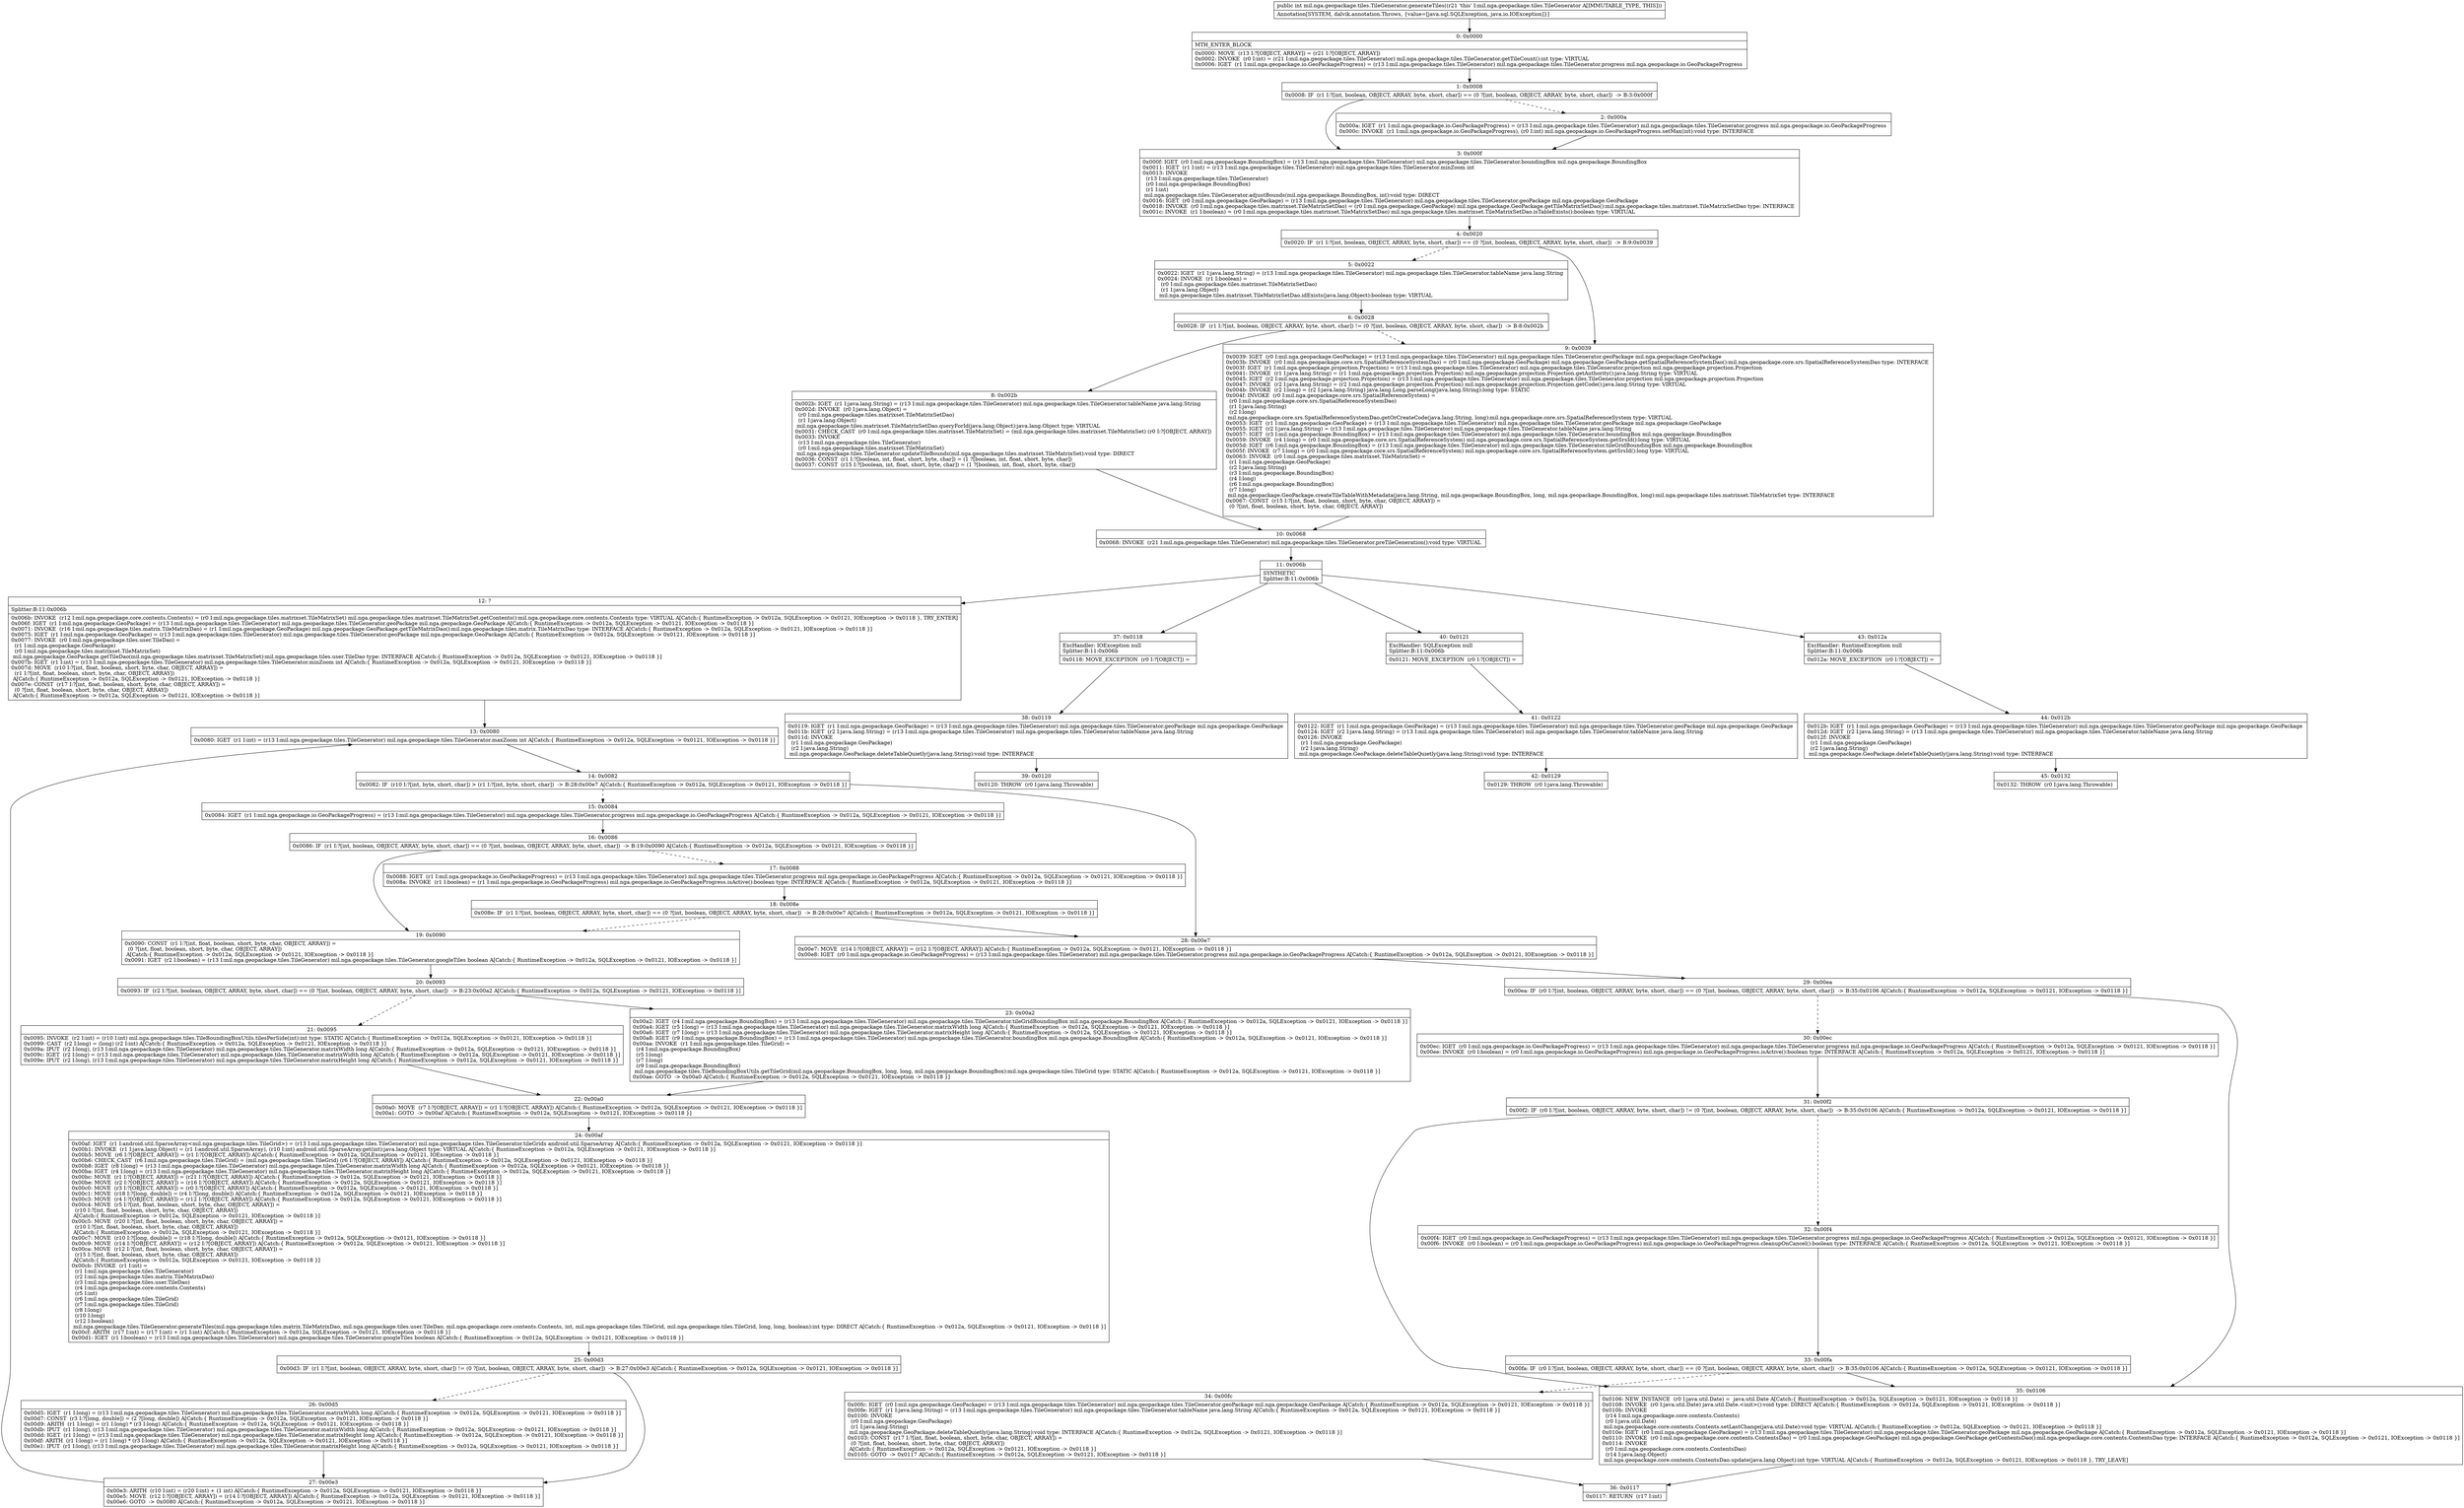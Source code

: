 digraph "CFG formil.nga.geopackage.tiles.TileGenerator.generateTiles()I" {
Node_0 [shape=record,label="{0\:\ 0x0000|MTH_ENTER_BLOCK\l|0x0000: MOVE  (r13 I:?[OBJECT, ARRAY]) = (r21 I:?[OBJECT, ARRAY]) \l0x0002: INVOKE  (r0 I:int) = (r21 I:mil.nga.geopackage.tiles.TileGenerator) mil.nga.geopackage.tiles.TileGenerator.getTileCount():int type: VIRTUAL \l0x0006: IGET  (r1 I:mil.nga.geopackage.io.GeoPackageProgress) = (r13 I:mil.nga.geopackage.tiles.TileGenerator) mil.nga.geopackage.tiles.TileGenerator.progress mil.nga.geopackage.io.GeoPackageProgress \l}"];
Node_1 [shape=record,label="{1\:\ 0x0008|0x0008: IF  (r1 I:?[int, boolean, OBJECT, ARRAY, byte, short, char]) == (0 ?[int, boolean, OBJECT, ARRAY, byte, short, char])  \-\> B:3:0x000f \l}"];
Node_2 [shape=record,label="{2\:\ 0x000a|0x000a: IGET  (r1 I:mil.nga.geopackage.io.GeoPackageProgress) = (r13 I:mil.nga.geopackage.tiles.TileGenerator) mil.nga.geopackage.tiles.TileGenerator.progress mil.nga.geopackage.io.GeoPackageProgress \l0x000c: INVOKE  (r1 I:mil.nga.geopackage.io.GeoPackageProgress), (r0 I:int) mil.nga.geopackage.io.GeoPackageProgress.setMax(int):void type: INTERFACE \l}"];
Node_3 [shape=record,label="{3\:\ 0x000f|0x000f: IGET  (r0 I:mil.nga.geopackage.BoundingBox) = (r13 I:mil.nga.geopackage.tiles.TileGenerator) mil.nga.geopackage.tiles.TileGenerator.boundingBox mil.nga.geopackage.BoundingBox \l0x0011: IGET  (r1 I:int) = (r13 I:mil.nga.geopackage.tiles.TileGenerator) mil.nga.geopackage.tiles.TileGenerator.minZoom int \l0x0013: INVOKE  \l  (r13 I:mil.nga.geopackage.tiles.TileGenerator)\l  (r0 I:mil.nga.geopackage.BoundingBox)\l  (r1 I:int)\l mil.nga.geopackage.tiles.TileGenerator.adjustBounds(mil.nga.geopackage.BoundingBox, int):void type: DIRECT \l0x0016: IGET  (r0 I:mil.nga.geopackage.GeoPackage) = (r13 I:mil.nga.geopackage.tiles.TileGenerator) mil.nga.geopackage.tiles.TileGenerator.geoPackage mil.nga.geopackage.GeoPackage \l0x0018: INVOKE  (r0 I:mil.nga.geopackage.tiles.matrixset.TileMatrixSetDao) = (r0 I:mil.nga.geopackage.GeoPackage) mil.nga.geopackage.GeoPackage.getTileMatrixSetDao():mil.nga.geopackage.tiles.matrixset.TileMatrixSetDao type: INTERFACE \l0x001c: INVOKE  (r1 I:boolean) = (r0 I:mil.nga.geopackage.tiles.matrixset.TileMatrixSetDao) mil.nga.geopackage.tiles.matrixset.TileMatrixSetDao.isTableExists():boolean type: VIRTUAL \l}"];
Node_4 [shape=record,label="{4\:\ 0x0020|0x0020: IF  (r1 I:?[int, boolean, OBJECT, ARRAY, byte, short, char]) == (0 ?[int, boolean, OBJECT, ARRAY, byte, short, char])  \-\> B:9:0x0039 \l}"];
Node_5 [shape=record,label="{5\:\ 0x0022|0x0022: IGET  (r1 I:java.lang.String) = (r13 I:mil.nga.geopackage.tiles.TileGenerator) mil.nga.geopackage.tiles.TileGenerator.tableName java.lang.String \l0x0024: INVOKE  (r1 I:boolean) = \l  (r0 I:mil.nga.geopackage.tiles.matrixset.TileMatrixSetDao)\l  (r1 I:java.lang.Object)\l mil.nga.geopackage.tiles.matrixset.TileMatrixSetDao.idExists(java.lang.Object):boolean type: VIRTUAL \l}"];
Node_6 [shape=record,label="{6\:\ 0x0028|0x0028: IF  (r1 I:?[int, boolean, OBJECT, ARRAY, byte, short, char]) != (0 ?[int, boolean, OBJECT, ARRAY, byte, short, char])  \-\> B:8:0x002b \l}"];
Node_8 [shape=record,label="{8\:\ 0x002b|0x002b: IGET  (r1 I:java.lang.String) = (r13 I:mil.nga.geopackage.tiles.TileGenerator) mil.nga.geopackage.tiles.TileGenerator.tableName java.lang.String \l0x002d: INVOKE  (r0 I:java.lang.Object) = \l  (r0 I:mil.nga.geopackage.tiles.matrixset.TileMatrixSetDao)\l  (r1 I:java.lang.Object)\l mil.nga.geopackage.tiles.matrixset.TileMatrixSetDao.queryForId(java.lang.Object):java.lang.Object type: VIRTUAL \l0x0031: CHECK_CAST  (r0 I:mil.nga.geopackage.tiles.matrixset.TileMatrixSet) = (mil.nga.geopackage.tiles.matrixset.TileMatrixSet) (r0 I:?[OBJECT, ARRAY]) \l0x0033: INVOKE  \l  (r13 I:mil.nga.geopackage.tiles.TileGenerator)\l  (r0 I:mil.nga.geopackage.tiles.matrixset.TileMatrixSet)\l mil.nga.geopackage.tiles.TileGenerator.updateTileBounds(mil.nga.geopackage.tiles.matrixset.TileMatrixSet):void type: DIRECT \l0x0036: CONST  (r1 I:?[boolean, int, float, short, byte, char]) = (1 ?[boolean, int, float, short, byte, char]) \l0x0037: CONST  (r15 I:?[boolean, int, float, short, byte, char]) = (1 ?[boolean, int, float, short, byte, char]) \l}"];
Node_9 [shape=record,label="{9\:\ 0x0039|0x0039: IGET  (r0 I:mil.nga.geopackage.GeoPackage) = (r13 I:mil.nga.geopackage.tiles.TileGenerator) mil.nga.geopackage.tiles.TileGenerator.geoPackage mil.nga.geopackage.GeoPackage \l0x003b: INVOKE  (r0 I:mil.nga.geopackage.core.srs.SpatialReferenceSystemDao) = (r0 I:mil.nga.geopackage.GeoPackage) mil.nga.geopackage.GeoPackage.getSpatialReferenceSystemDao():mil.nga.geopackage.core.srs.SpatialReferenceSystemDao type: INTERFACE \l0x003f: IGET  (r1 I:mil.nga.geopackage.projection.Projection) = (r13 I:mil.nga.geopackage.tiles.TileGenerator) mil.nga.geopackage.tiles.TileGenerator.projection mil.nga.geopackage.projection.Projection \l0x0041: INVOKE  (r1 I:java.lang.String) = (r1 I:mil.nga.geopackage.projection.Projection) mil.nga.geopackage.projection.Projection.getAuthority():java.lang.String type: VIRTUAL \l0x0045: IGET  (r2 I:mil.nga.geopackage.projection.Projection) = (r13 I:mil.nga.geopackage.tiles.TileGenerator) mil.nga.geopackage.tiles.TileGenerator.projection mil.nga.geopackage.projection.Projection \l0x0047: INVOKE  (r2 I:java.lang.String) = (r2 I:mil.nga.geopackage.projection.Projection) mil.nga.geopackage.projection.Projection.getCode():java.lang.String type: VIRTUAL \l0x004b: INVOKE  (r2 I:long) = (r2 I:java.lang.String) java.lang.Long.parseLong(java.lang.String):long type: STATIC \l0x004f: INVOKE  (r0 I:mil.nga.geopackage.core.srs.SpatialReferenceSystem) = \l  (r0 I:mil.nga.geopackage.core.srs.SpatialReferenceSystemDao)\l  (r1 I:java.lang.String)\l  (r2 I:long)\l mil.nga.geopackage.core.srs.SpatialReferenceSystemDao.getOrCreateCode(java.lang.String, long):mil.nga.geopackage.core.srs.SpatialReferenceSystem type: VIRTUAL \l0x0053: IGET  (r1 I:mil.nga.geopackage.GeoPackage) = (r13 I:mil.nga.geopackage.tiles.TileGenerator) mil.nga.geopackage.tiles.TileGenerator.geoPackage mil.nga.geopackage.GeoPackage \l0x0055: IGET  (r2 I:java.lang.String) = (r13 I:mil.nga.geopackage.tiles.TileGenerator) mil.nga.geopackage.tiles.TileGenerator.tableName java.lang.String \l0x0057: IGET  (r3 I:mil.nga.geopackage.BoundingBox) = (r13 I:mil.nga.geopackage.tiles.TileGenerator) mil.nga.geopackage.tiles.TileGenerator.boundingBox mil.nga.geopackage.BoundingBox \l0x0059: INVOKE  (r4 I:long) = (r0 I:mil.nga.geopackage.core.srs.SpatialReferenceSystem) mil.nga.geopackage.core.srs.SpatialReferenceSystem.getSrsId():long type: VIRTUAL \l0x005d: IGET  (r6 I:mil.nga.geopackage.BoundingBox) = (r13 I:mil.nga.geopackage.tiles.TileGenerator) mil.nga.geopackage.tiles.TileGenerator.tileGridBoundingBox mil.nga.geopackage.BoundingBox \l0x005f: INVOKE  (r7 I:long) = (r0 I:mil.nga.geopackage.core.srs.SpatialReferenceSystem) mil.nga.geopackage.core.srs.SpatialReferenceSystem.getSrsId():long type: VIRTUAL \l0x0063: INVOKE  (r0 I:mil.nga.geopackage.tiles.matrixset.TileMatrixSet) = \l  (r1 I:mil.nga.geopackage.GeoPackage)\l  (r2 I:java.lang.String)\l  (r3 I:mil.nga.geopackage.BoundingBox)\l  (r4 I:long)\l  (r6 I:mil.nga.geopackage.BoundingBox)\l  (r7 I:long)\l mil.nga.geopackage.GeoPackage.createTileTableWithMetadata(java.lang.String, mil.nga.geopackage.BoundingBox, long, mil.nga.geopackage.BoundingBox, long):mil.nga.geopackage.tiles.matrixset.TileMatrixSet type: INTERFACE \l0x0067: CONST  (r15 I:?[int, float, boolean, short, byte, char, OBJECT, ARRAY]) = \l  (0 ?[int, float, boolean, short, byte, char, OBJECT, ARRAY])\l \l}"];
Node_10 [shape=record,label="{10\:\ 0x0068|0x0068: INVOKE  (r21 I:mil.nga.geopackage.tiles.TileGenerator) mil.nga.geopackage.tiles.TileGenerator.preTileGeneration():void type: VIRTUAL \l}"];
Node_11 [shape=record,label="{11\:\ 0x006b|SYNTHETIC\lSplitter:B:11:0x006b\l}"];
Node_12 [shape=record,label="{12\:\ ?|Splitter:B:11:0x006b\l|0x006b: INVOKE  (r12 I:mil.nga.geopackage.core.contents.Contents) = (r0 I:mil.nga.geopackage.tiles.matrixset.TileMatrixSet) mil.nga.geopackage.tiles.matrixset.TileMatrixSet.getContents():mil.nga.geopackage.core.contents.Contents type: VIRTUAL A[Catch:\{ RuntimeException \-\> 0x012a, SQLException \-\> 0x0121, IOException \-\> 0x0118 \}, TRY_ENTER]\l0x006f: IGET  (r1 I:mil.nga.geopackage.GeoPackage) = (r13 I:mil.nga.geopackage.tiles.TileGenerator) mil.nga.geopackage.tiles.TileGenerator.geoPackage mil.nga.geopackage.GeoPackage A[Catch:\{ RuntimeException \-\> 0x012a, SQLException \-\> 0x0121, IOException \-\> 0x0118 \}]\l0x0071: INVOKE  (r16 I:mil.nga.geopackage.tiles.matrix.TileMatrixDao) = (r1 I:mil.nga.geopackage.GeoPackage) mil.nga.geopackage.GeoPackage.getTileMatrixDao():mil.nga.geopackage.tiles.matrix.TileMatrixDao type: INTERFACE A[Catch:\{ RuntimeException \-\> 0x012a, SQLException \-\> 0x0121, IOException \-\> 0x0118 \}]\l0x0075: IGET  (r1 I:mil.nga.geopackage.GeoPackage) = (r13 I:mil.nga.geopackage.tiles.TileGenerator) mil.nga.geopackage.tiles.TileGenerator.geoPackage mil.nga.geopackage.GeoPackage A[Catch:\{ RuntimeException \-\> 0x012a, SQLException \-\> 0x0121, IOException \-\> 0x0118 \}]\l0x0077: INVOKE  (r0 I:mil.nga.geopackage.tiles.user.TileDao) = \l  (r1 I:mil.nga.geopackage.GeoPackage)\l  (r0 I:mil.nga.geopackage.tiles.matrixset.TileMatrixSet)\l mil.nga.geopackage.GeoPackage.getTileDao(mil.nga.geopackage.tiles.matrixset.TileMatrixSet):mil.nga.geopackage.tiles.user.TileDao type: INTERFACE A[Catch:\{ RuntimeException \-\> 0x012a, SQLException \-\> 0x0121, IOException \-\> 0x0118 \}]\l0x007b: IGET  (r1 I:int) = (r13 I:mil.nga.geopackage.tiles.TileGenerator) mil.nga.geopackage.tiles.TileGenerator.minZoom int A[Catch:\{ RuntimeException \-\> 0x012a, SQLException \-\> 0x0121, IOException \-\> 0x0118 \}]\l0x007d: MOVE  (r10 I:?[int, float, boolean, short, byte, char, OBJECT, ARRAY]) = \l  (r1 I:?[int, float, boolean, short, byte, char, OBJECT, ARRAY])\l A[Catch:\{ RuntimeException \-\> 0x012a, SQLException \-\> 0x0121, IOException \-\> 0x0118 \}]\l0x007e: CONST  (r17 I:?[int, float, boolean, short, byte, char, OBJECT, ARRAY]) = \l  (0 ?[int, float, boolean, short, byte, char, OBJECT, ARRAY])\l A[Catch:\{ RuntimeException \-\> 0x012a, SQLException \-\> 0x0121, IOException \-\> 0x0118 \}]\l}"];
Node_13 [shape=record,label="{13\:\ 0x0080|0x0080: IGET  (r1 I:int) = (r13 I:mil.nga.geopackage.tiles.TileGenerator) mil.nga.geopackage.tiles.TileGenerator.maxZoom int A[Catch:\{ RuntimeException \-\> 0x012a, SQLException \-\> 0x0121, IOException \-\> 0x0118 \}]\l}"];
Node_14 [shape=record,label="{14\:\ 0x0082|0x0082: IF  (r10 I:?[int, byte, short, char]) \> (r1 I:?[int, byte, short, char])  \-\> B:28:0x00e7 A[Catch:\{ RuntimeException \-\> 0x012a, SQLException \-\> 0x0121, IOException \-\> 0x0118 \}]\l}"];
Node_15 [shape=record,label="{15\:\ 0x0084|0x0084: IGET  (r1 I:mil.nga.geopackage.io.GeoPackageProgress) = (r13 I:mil.nga.geopackage.tiles.TileGenerator) mil.nga.geopackage.tiles.TileGenerator.progress mil.nga.geopackage.io.GeoPackageProgress A[Catch:\{ RuntimeException \-\> 0x012a, SQLException \-\> 0x0121, IOException \-\> 0x0118 \}]\l}"];
Node_16 [shape=record,label="{16\:\ 0x0086|0x0086: IF  (r1 I:?[int, boolean, OBJECT, ARRAY, byte, short, char]) == (0 ?[int, boolean, OBJECT, ARRAY, byte, short, char])  \-\> B:19:0x0090 A[Catch:\{ RuntimeException \-\> 0x012a, SQLException \-\> 0x0121, IOException \-\> 0x0118 \}]\l}"];
Node_17 [shape=record,label="{17\:\ 0x0088|0x0088: IGET  (r1 I:mil.nga.geopackage.io.GeoPackageProgress) = (r13 I:mil.nga.geopackage.tiles.TileGenerator) mil.nga.geopackage.tiles.TileGenerator.progress mil.nga.geopackage.io.GeoPackageProgress A[Catch:\{ RuntimeException \-\> 0x012a, SQLException \-\> 0x0121, IOException \-\> 0x0118 \}]\l0x008a: INVOKE  (r1 I:boolean) = (r1 I:mil.nga.geopackage.io.GeoPackageProgress) mil.nga.geopackage.io.GeoPackageProgress.isActive():boolean type: INTERFACE A[Catch:\{ RuntimeException \-\> 0x012a, SQLException \-\> 0x0121, IOException \-\> 0x0118 \}]\l}"];
Node_18 [shape=record,label="{18\:\ 0x008e|0x008e: IF  (r1 I:?[int, boolean, OBJECT, ARRAY, byte, short, char]) == (0 ?[int, boolean, OBJECT, ARRAY, byte, short, char])  \-\> B:28:0x00e7 A[Catch:\{ RuntimeException \-\> 0x012a, SQLException \-\> 0x0121, IOException \-\> 0x0118 \}]\l}"];
Node_19 [shape=record,label="{19\:\ 0x0090|0x0090: CONST  (r1 I:?[int, float, boolean, short, byte, char, OBJECT, ARRAY]) = \l  (0 ?[int, float, boolean, short, byte, char, OBJECT, ARRAY])\l A[Catch:\{ RuntimeException \-\> 0x012a, SQLException \-\> 0x0121, IOException \-\> 0x0118 \}]\l0x0091: IGET  (r2 I:boolean) = (r13 I:mil.nga.geopackage.tiles.TileGenerator) mil.nga.geopackage.tiles.TileGenerator.googleTiles boolean A[Catch:\{ RuntimeException \-\> 0x012a, SQLException \-\> 0x0121, IOException \-\> 0x0118 \}]\l}"];
Node_20 [shape=record,label="{20\:\ 0x0093|0x0093: IF  (r2 I:?[int, boolean, OBJECT, ARRAY, byte, short, char]) == (0 ?[int, boolean, OBJECT, ARRAY, byte, short, char])  \-\> B:23:0x00a2 A[Catch:\{ RuntimeException \-\> 0x012a, SQLException \-\> 0x0121, IOException \-\> 0x0118 \}]\l}"];
Node_21 [shape=record,label="{21\:\ 0x0095|0x0095: INVOKE  (r2 I:int) = (r10 I:int) mil.nga.geopackage.tiles.TileBoundingBoxUtils.tilesPerSide(int):int type: STATIC A[Catch:\{ RuntimeException \-\> 0x012a, SQLException \-\> 0x0121, IOException \-\> 0x0118 \}]\l0x0099: CAST  (r2 I:long) = (long) (r2 I:int) A[Catch:\{ RuntimeException \-\> 0x012a, SQLException \-\> 0x0121, IOException \-\> 0x0118 \}]\l0x009a: IPUT  (r2 I:long), (r13 I:mil.nga.geopackage.tiles.TileGenerator) mil.nga.geopackage.tiles.TileGenerator.matrixWidth long A[Catch:\{ RuntimeException \-\> 0x012a, SQLException \-\> 0x0121, IOException \-\> 0x0118 \}]\l0x009c: IGET  (r2 I:long) = (r13 I:mil.nga.geopackage.tiles.TileGenerator) mil.nga.geopackage.tiles.TileGenerator.matrixWidth long A[Catch:\{ RuntimeException \-\> 0x012a, SQLException \-\> 0x0121, IOException \-\> 0x0118 \}]\l0x009e: IPUT  (r2 I:long), (r13 I:mil.nga.geopackage.tiles.TileGenerator) mil.nga.geopackage.tiles.TileGenerator.matrixHeight long A[Catch:\{ RuntimeException \-\> 0x012a, SQLException \-\> 0x0121, IOException \-\> 0x0118 \}]\l}"];
Node_22 [shape=record,label="{22\:\ 0x00a0|0x00a0: MOVE  (r7 I:?[OBJECT, ARRAY]) = (r1 I:?[OBJECT, ARRAY]) A[Catch:\{ RuntimeException \-\> 0x012a, SQLException \-\> 0x0121, IOException \-\> 0x0118 \}]\l0x00a1: GOTO  \-\> 0x00af A[Catch:\{ RuntimeException \-\> 0x012a, SQLException \-\> 0x0121, IOException \-\> 0x0118 \}]\l}"];
Node_23 [shape=record,label="{23\:\ 0x00a2|0x00a2: IGET  (r4 I:mil.nga.geopackage.BoundingBox) = (r13 I:mil.nga.geopackage.tiles.TileGenerator) mil.nga.geopackage.tiles.TileGenerator.tileGridBoundingBox mil.nga.geopackage.BoundingBox A[Catch:\{ RuntimeException \-\> 0x012a, SQLException \-\> 0x0121, IOException \-\> 0x0118 \}]\l0x00a4: IGET  (r5 I:long) = (r13 I:mil.nga.geopackage.tiles.TileGenerator) mil.nga.geopackage.tiles.TileGenerator.matrixWidth long A[Catch:\{ RuntimeException \-\> 0x012a, SQLException \-\> 0x0121, IOException \-\> 0x0118 \}]\l0x00a6: IGET  (r7 I:long) = (r13 I:mil.nga.geopackage.tiles.TileGenerator) mil.nga.geopackage.tiles.TileGenerator.matrixHeight long A[Catch:\{ RuntimeException \-\> 0x012a, SQLException \-\> 0x0121, IOException \-\> 0x0118 \}]\l0x00a8: IGET  (r9 I:mil.nga.geopackage.BoundingBox) = (r13 I:mil.nga.geopackage.tiles.TileGenerator) mil.nga.geopackage.tiles.TileGenerator.boundingBox mil.nga.geopackage.BoundingBox A[Catch:\{ RuntimeException \-\> 0x012a, SQLException \-\> 0x0121, IOException \-\> 0x0118 \}]\l0x00aa: INVOKE  (r1 I:mil.nga.geopackage.tiles.TileGrid) = \l  (r4 I:mil.nga.geopackage.BoundingBox)\l  (r5 I:long)\l  (r7 I:long)\l  (r9 I:mil.nga.geopackage.BoundingBox)\l mil.nga.geopackage.tiles.TileBoundingBoxUtils.getTileGrid(mil.nga.geopackage.BoundingBox, long, long, mil.nga.geopackage.BoundingBox):mil.nga.geopackage.tiles.TileGrid type: STATIC A[Catch:\{ RuntimeException \-\> 0x012a, SQLException \-\> 0x0121, IOException \-\> 0x0118 \}]\l0x00ae: GOTO  \-\> 0x00a0 A[Catch:\{ RuntimeException \-\> 0x012a, SQLException \-\> 0x0121, IOException \-\> 0x0118 \}]\l}"];
Node_24 [shape=record,label="{24\:\ 0x00af|0x00af: IGET  (r1 I:android.util.SparseArray\<mil.nga.geopackage.tiles.TileGrid\>) = (r13 I:mil.nga.geopackage.tiles.TileGenerator) mil.nga.geopackage.tiles.TileGenerator.tileGrids android.util.SparseArray A[Catch:\{ RuntimeException \-\> 0x012a, SQLException \-\> 0x0121, IOException \-\> 0x0118 \}]\l0x00b1: INVOKE  (r1 I:java.lang.Object) = (r1 I:android.util.SparseArray), (r10 I:int) android.util.SparseArray.get(int):java.lang.Object type: VIRTUAL A[Catch:\{ RuntimeException \-\> 0x012a, SQLException \-\> 0x0121, IOException \-\> 0x0118 \}]\l0x00b5: MOVE  (r6 I:?[OBJECT, ARRAY]) = (r1 I:?[OBJECT, ARRAY]) A[Catch:\{ RuntimeException \-\> 0x012a, SQLException \-\> 0x0121, IOException \-\> 0x0118 \}]\l0x00b6: CHECK_CAST  (r6 I:mil.nga.geopackage.tiles.TileGrid) = (mil.nga.geopackage.tiles.TileGrid) (r6 I:?[OBJECT, ARRAY]) A[Catch:\{ RuntimeException \-\> 0x012a, SQLException \-\> 0x0121, IOException \-\> 0x0118 \}]\l0x00b8: IGET  (r8 I:long) = (r13 I:mil.nga.geopackage.tiles.TileGenerator) mil.nga.geopackage.tiles.TileGenerator.matrixWidth long A[Catch:\{ RuntimeException \-\> 0x012a, SQLException \-\> 0x0121, IOException \-\> 0x0118 \}]\l0x00ba: IGET  (r4 I:long) = (r13 I:mil.nga.geopackage.tiles.TileGenerator) mil.nga.geopackage.tiles.TileGenerator.matrixHeight long A[Catch:\{ RuntimeException \-\> 0x012a, SQLException \-\> 0x0121, IOException \-\> 0x0118 \}]\l0x00bc: MOVE  (r1 I:?[OBJECT, ARRAY]) = (r21 I:?[OBJECT, ARRAY]) A[Catch:\{ RuntimeException \-\> 0x012a, SQLException \-\> 0x0121, IOException \-\> 0x0118 \}]\l0x00be: MOVE  (r2 I:?[OBJECT, ARRAY]) = (r16 I:?[OBJECT, ARRAY]) A[Catch:\{ RuntimeException \-\> 0x012a, SQLException \-\> 0x0121, IOException \-\> 0x0118 \}]\l0x00c0: MOVE  (r3 I:?[OBJECT, ARRAY]) = (r0 I:?[OBJECT, ARRAY]) A[Catch:\{ RuntimeException \-\> 0x012a, SQLException \-\> 0x0121, IOException \-\> 0x0118 \}]\l0x00c1: MOVE  (r18 I:?[long, double]) = (r4 I:?[long, double]) A[Catch:\{ RuntimeException \-\> 0x012a, SQLException \-\> 0x0121, IOException \-\> 0x0118 \}]\l0x00c3: MOVE  (r4 I:?[OBJECT, ARRAY]) = (r12 I:?[OBJECT, ARRAY]) A[Catch:\{ RuntimeException \-\> 0x012a, SQLException \-\> 0x0121, IOException \-\> 0x0118 \}]\l0x00c4: MOVE  (r5 I:?[int, float, boolean, short, byte, char, OBJECT, ARRAY]) = \l  (r10 I:?[int, float, boolean, short, byte, char, OBJECT, ARRAY])\l A[Catch:\{ RuntimeException \-\> 0x012a, SQLException \-\> 0x0121, IOException \-\> 0x0118 \}]\l0x00c5: MOVE  (r20 I:?[int, float, boolean, short, byte, char, OBJECT, ARRAY]) = \l  (r10 I:?[int, float, boolean, short, byte, char, OBJECT, ARRAY])\l A[Catch:\{ RuntimeException \-\> 0x012a, SQLException \-\> 0x0121, IOException \-\> 0x0118 \}]\l0x00c7: MOVE  (r10 I:?[long, double]) = (r18 I:?[long, double]) A[Catch:\{ RuntimeException \-\> 0x012a, SQLException \-\> 0x0121, IOException \-\> 0x0118 \}]\l0x00c9: MOVE  (r14 I:?[OBJECT, ARRAY]) = (r12 I:?[OBJECT, ARRAY]) A[Catch:\{ RuntimeException \-\> 0x012a, SQLException \-\> 0x0121, IOException \-\> 0x0118 \}]\l0x00ca: MOVE  (r12 I:?[int, float, boolean, short, byte, char, OBJECT, ARRAY]) = \l  (r15 I:?[int, float, boolean, short, byte, char, OBJECT, ARRAY])\l A[Catch:\{ RuntimeException \-\> 0x012a, SQLException \-\> 0x0121, IOException \-\> 0x0118 \}]\l0x00cb: INVOKE  (r1 I:int) = \l  (r1 I:mil.nga.geopackage.tiles.TileGenerator)\l  (r2 I:mil.nga.geopackage.tiles.matrix.TileMatrixDao)\l  (r3 I:mil.nga.geopackage.tiles.user.TileDao)\l  (r4 I:mil.nga.geopackage.core.contents.Contents)\l  (r5 I:int)\l  (r6 I:mil.nga.geopackage.tiles.TileGrid)\l  (r7 I:mil.nga.geopackage.tiles.TileGrid)\l  (r8 I:long)\l  (r10 I:long)\l  (r12 I:boolean)\l mil.nga.geopackage.tiles.TileGenerator.generateTiles(mil.nga.geopackage.tiles.matrix.TileMatrixDao, mil.nga.geopackage.tiles.user.TileDao, mil.nga.geopackage.core.contents.Contents, int, mil.nga.geopackage.tiles.TileGrid, mil.nga.geopackage.tiles.TileGrid, long, long, boolean):int type: DIRECT A[Catch:\{ RuntimeException \-\> 0x012a, SQLException \-\> 0x0121, IOException \-\> 0x0118 \}]\l0x00cf: ARITH  (r17 I:int) = (r17 I:int) + (r1 I:int) A[Catch:\{ RuntimeException \-\> 0x012a, SQLException \-\> 0x0121, IOException \-\> 0x0118 \}]\l0x00d1: IGET  (r1 I:boolean) = (r13 I:mil.nga.geopackage.tiles.TileGenerator) mil.nga.geopackage.tiles.TileGenerator.googleTiles boolean A[Catch:\{ RuntimeException \-\> 0x012a, SQLException \-\> 0x0121, IOException \-\> 0x0118 \}]\l}"];
Node_25 [shape=record,label="{25\:\ 0x00d3|0x00d3: IF  (r1 I:?[int, boolean, OBJECT, ARRAY, byte, short, char]) != (0 ?[int, boolean, OBJECT, ARRAY, byte, short, char])  \-\> B:27:0x00e3 A[Catch:\{ RuntimeException \-\> 0x012a, SQLException \-\> 0x0121, IOException \-\> 0x0118 \}]\l}"];
Node_26 [shape=record,label="{26\:\ 0x00d5|0x00d5: IGET  (r1 I:long) = (r13 I:mil.nga.geopackage.tiles.TileGenerator) mil.nga.geopackage.tiles.TileGenerator.matrixWidth long A[Catch:\{ RuntimeException \-\> 0x012a, SQLException \-\> 0x0121, IOException \-\> 0x0118 \}]\l0x00d7: CONST  (r3 I:?[long, double]) = (2 ?[long, double]) A[Catch:\{ RuntimeException \-\> 0x012a, SQLException \-\> 0x0121, IOException \-\> 0x0118 \}]\l0x00d9: ARITH  (r1 I:long) = (r1 I:long) * (r3 I:long) A[Catch:\{ RuntimeException \-\> 0x012a, SQLException \-\> 0x0121, IOException \-\> 0x0118 \}]\l0x00db: IPUT  (r1 I:long), (r13 I:mil.nga.geopackage.tiles.TileGenerator) mil.nga.geopackage.tiles.TileGenerator.matrixWidth long A[Catch:\{ RuntimeException \-\> 0x012a, SQLException \-\> 0x0121, IOException \-\> 0x0118 \}]\l0x00dd: IGET  (r1 I:long) = (r13 I:mil.nga.geopackage.tiles.TileGenerator) mil.nga.geopackage.tiles.TileGenerator.matrixHeight long A[Catch:\{ RuntimeException \-\> 0x012a, SQLException \-\> 0x0121, IOException \-\> 0x0118 \}]\l0x00df: ARITH  (r1 I:long) = (r1 I:long) * (r3 I:long) A[Catch:\{ RuntimeException \-\> 0x012a, SQLException \-\> 0x0121, IOException \-\> 0x0118 \}]\l0x00e1: IPUT  (r1 I:long), (r13 I:mil.nga.geopackage.tiles.TileGenerator) mil.nga.geopackage.tiles.TileGenerator.matrixHeight long A[Catch:\{ RuntimeException \-\> 0x012a, SQLException \-\> 0x0121, IOException \-\> 0x0118 \}]\l}"];
Node_27 [shape=record,label="{27\:\ 0x00e3|0x00e3: ARITH  (r10 I:int) = (r20 I:int) + (1 int) A[Catch:\{ RuntimeException \-\> 0x012a, SQLException \-\> 0x0121, IOException \-\> 0x0118 \}]\l0x00e5: MOVE  (r12 I:?[OBJECT, ARRAY]) = (r14 I:?[OBJECT, ARRAY]) A[Catch:\{ RuntimeException \-\> 0x012a, SQLException \-\> 0x0121, IOException \-\> 0x0118 \}]\l0x00e6: GOTO  \-\> 0x0080 A[Catch:\{ RuntimeException \-\> 0x012a, SQLException \-\> 0x0121, IOException \-\> 0x0118 \}]\l}"];
Node_28 [shape=record,label="{28\:\ 0x00e7|0x00e7: MOVE  (r14 I:?[OBJECT, ARRAY]) = (r12 I:?[OBJECT, ARRAY]) A[Catch:\{ RuntimeException \-\> 0x012a, SQLException \-\> 0x0121, IOException \-\> 0x0118 \}]\l0x00e8: IGET  (r0 I:mil.nga.geopackage.io.GeoPackageProgress) = (r13 I:mil.nga.geopackage.tiles.TileGenerator) mil.nga.geopackage.tiles.TileGenerator.progress mil.nga.geopackage.io.GeoPackageProgress A[Catch:\{ RuntimeException \-\> 0x012a, SQLException \-\> 0x0121, IOException \-\> 0x0118 \}]\l}"];
Node_29 [shape=record,label="{29\:\ 0x00ea|0x00ea: IF  (r0 I:?[int, boolean, OBJECT, ARRAY, byte, short, char]) == (0 ?[int, boolean, OBJECT, ARRAY, byte, short, char])  \-\> B:35:0x0106 A[Catch:\{ RuntimeException \-\> 0x012a, SQLException \-\> 0x0121, IOException \-\> 0x0118 \}]\l}"];
Node_30 [shape=record,label="{30\:\ 0x00ec|0x00ec: IGET  (r0 I:mil.nga.geopackage.io.GeoPackageProgress) = (r13 I:mil.nga.geopackage.tiles.TileGenerator) mil.nga.geopackage.tiles.TileGenerator.progress mil.nga.geopackage.io.GeoPackageProgress A[Catch:\{ RuntimeException \-\> 0x012a, SQLException \-\> 0x0121, IOException \-\> 0x0118 \}]\l0x00ee: INVOKE  (r0 I:boolean) = (r0 I:mil.nga.geopackage.io.GeoPackageProgress) mil.nga.geopackage.io.GeoPackageProgress.isActive():boolean type: INTERFACE A[Catch:\{ RuntimeException \-\> 0x012a, SQLException \-\> 0x0121, IOException \-\> 0x0118 \}]\l}"];
Node_31 [shape=record,label="{31\:\ 0x00f2|0x00f2: IF  (r0 I:?[int, boolean, OBJECT, ARRAY, byte, short, char]) != (0 ?[int, boolean, OBJECT, ARRAY, byte, short, char])  \-\> B:35:0x0106 A[Catch:\{ RuntimeException \-\> 0x012a, SQLException \-\> 0x0121, IOException \-\> 0x0118 \}]\l}"];
Node_32 [shape=record,label="{32\:\ 0x00f4|0x00f4: IGET  (r0 I:mil.nga.geopackage.io.GeoPackageProgress) = (r13 I:mil.nga.geopackage.tiles.TileGenerator) mil.nga.geopackage.tiles.TileGenerator.progress mil.nga.geopackage.io.GeoPackageProgress A[Catch:\{ RuntimeException \-\> 0x012a, SQLException \-\> 0x0121, IOException \-\> 0x0118 \}]\l0x00f6: INVOKE  (r0 I:boolean) = (r0 I:mil.nga.geopackage.io.GeoPackageProgress) mil.nga.geopackage.io.GeoPackageProgress.cleanupOnCancel():boolean type: INTERFACE A[Catch:\{ RuntimeException \-\> 0x012a, SQLException \-\> 0x0121, IOException \-\> 0x0118 \}]\l}"];
Node_33 [shape=record,label="{33\:\ 0x00fa|0x00fa: IF  (r0 I:?[int, boolean, OBJECT, ARRAY, byte, short, char]) == (0 ?[int, boolean, OBJECT, ARRAY, byte, short, char])  \-\> B:35:0x0106 A[Catch:\{ RuntimeException \-\> 0x012a, SQLException \-\> 0x0121, IOException \-\> 0x0118 \}]\l}"];
Node_34 [shape=record,label="{34\:\ 0x00fc|0x00fc: IGET  (r0 I:mil.nga.geopackage.GeoPackage) = (r13 I:mil.nga.geopackage.tiles.TileGenerator) mil.nga.geopackage.tiles.TileGenerator.geoPackage mil.nga.geopackage.GeoPackage A[Catch:\{ RuntimeException \-\> 0x012a, SQLException \-\> 0x0121, IOException \-\> 0x0118 \}]\l0x00fe: IGET  (r1 I:java.lang.String) = (r13 I:mil.nga.geopackage.tiles.TileGenerator) mil.nga.geopackage.tiles.TileGenerator.tableName java.lang.String A[Catch:\{ RuntimeException \-\> 0x012a, SQLException \-\> 0x0121, IOException \-\> 0x0118 \}]\l0x0100: INVOKE  \l  (r0 I:mil.nga.geopackage.GeoPackage)\l  (r1 I:java.lang.String)\l mil.nga.geopackage.GeoPackage.deleteTableQuietly(java.lang.String):void type: INTERFACE A[Catch:\{ RuntimeException \-\> 0x012a, SQLException \-\> 0x0121, IOException \-\> 0x0118 \}]\l0x0103: CONST  (r17 I:?[int, float, boolean, short, byte, char, OBJECT, ARRAY]) = \l  (0 ?[int, float, boolean, short, byte, char, OBJECT, ARRAY])\l A[Catch:\{ RuntimeException \-\> 0x012a, SQLException \-\> 0x0121, IOException \-\> 0x0118 \}]\l0x0105: GOTO  \-\> 0x0117 A[Catch:\{ RuntimeException \-\> 0x012a, SQLException \-\> 0x0121, IOException \-\> 0x0118 \}]\l}"];
Node_35 [shape=record,label="{35\:\ 0x0106|0x0106: NEW_INSTANCE  (r0 I:java.util.Date) =  java.util.Date A[Catch:\{ RuntimeException \-\> 0x012a, SQLException \-\> 0x0121, IOException \-\> 0x0118 \}]\l0x0108: INVOKE  (r0 I:java.util.Date) java.util.Date.\<init\>():void type: DIRECT A[Catch:\{ RuntimeException \-\> 0x012a, SQLException \-\> 0x0121, IOException \-\> 0x0118 \}]\l0x010b: INVOKE  \l  (r14 I:mil.nga.geopackage.core.contents.Contents)\l  (r0 I:java.util.Date)\l mil.nga.geopackage.core.contents.Contents.setLastChange(java.util.Date):void type: VIRTUAL A[Catch:\{ RuntimeException \-\> 0x012a, SQLException \-\> 0x0121, IOException \-\> 0x0118 \}]\l0x010e: IGET  (r0 I:mil.nga.geopackage.GeoPackage) = (r13 I:mil.nga.geopackage.tiles.TileGenerator) mil.nga.geopackage.tiles.TileGenerator.geoPackage mil.nga.geopackage.GeoPackage A[Catch:\{ RuntimeException \-\> 0x012a, SQLException \-\> 0x0121, IOException \-\> 0x0118 \}]\l0x0110: INVOKE  (r0 I:mil.nga.geopackage.core.contents.ContentsDao) = (r0 I:mil.nga.geopackage.GeoPackage) mil.nga.geopackage.GeoPackage.getContentsDao():mil.nga.geopackage.core.contents.ContentsDao type: INTERFACE A[Catch:\{ RuntimeException \-\> 0x012a, SQLException \-\> 0x0121, IOException \-\> 0x0118 \}]\l0x0114: INVOKE  \l  (r0 I:mil.nga.geopackage.core.contents.ContentsDao)\l  (r14 I:java.lang.Object)\l mil.nga.geopackage.core.contents.ContentsDao.update(java.lang.Object):int type: VIRTUAL A[Catch:\{ RuntimeException \-\> 0x012a, SQLException \-\> 0x0121, IOException \-\> 0x0118 \}, TRY_LEAVE]\l}"];
Node_36 [shape=record,label="{36\:\ 0x0117|0x0117: RETURN  (r17 I:int) \l}"];
Node_37 [shape=record,label="{37\:\ 0x0118|ExcHandler: IOException null\lSplitter:B:11:0x006b\l|0x0118: MOVE_EXCEPTION  (r0 I:?[OBJECT]) =  \l}"];
Node_38 [shape=record,label="{38\:\ 0x0119|0x0119: IGET  (r1 I:mil.nga.geopackage.GeoPackage) = (r13 I:mil.nga.geopackage.tiles.TileGenerator) mil.nga.geopackage.tiles.TileGenerator.geoPackage mil.nga.geopackage.GeoPackage \l0x011b: IGET  (r2 I:java.lang.String) = (r13 I:mil.nga.geopackage.tiles.TileGenerator) mil.nga.geopackage.tiles.TileGenerator.tableName java.lang.String \l0x011d: INVOKE  \l  (r1 I:mil.nga.geopackage.GeoPackage)\l  (r2 I:java.lang.String)\l mil.nga.geopackage.GeoPackage.deleteTableQuietly(java.lang.String):void type: INTERFACE \l}"];
Node_39 [shape=record,label="{39\:\ 0x0120|0x0120: THROW  (r0 I:java.lang.Throwable) \l}"];
Node_40 [shape=record,label="{40\:\ 0x0121|ExcHandler: SQLException null\lSplitter:B:11:0x006b\l|0x0121: MOVE_EXCEPTION  (r0 I:?[OBJECT]) =  \l}"];
Node_41 [shape=record,label="{41\:\ 0x0122|0x0122: IGET  (r1 I:mil.nga.geopackage.GeoPackage) = (r13 I:mil.nga.geopackage.tiles.TileGenerator) mil.nga.geopackage.tiles.TileGenerator.geoPackage mil.nga.geopackage.GeoPackage \l0x0124: IGET  (r2 I:java.lang.String) = (r13 I:mil.nga.geopackage.tiles.TileGenerator) mil.nga.geopackage.tiles.TileGenerator.tableName java.lang.String \l0x0126: INVOKE  \l  (r1 I:mil.nga.geopackage.GeoPackage)\l  (r2 I:java.lang.String)\l mil.nga.geopackage.GeoPackage.deleteTableQuietly(java.lang.String):void type: INTERFACE \l}"];
Node_42 [shape=record,label="{42\:\ 0x0129|0x0129: THROW  (r0 I:java.lang.Throwable) \l}"];
Node_43 [shape=record,label="{43\:\ 0x012a|ExcHandler: RuntimeException null\lSplitter:B:11:0x006b\l|0x012a: MOVE_EXCEPTION  (r0 I:?[OBJECT]) =  \l}"];
Node_44 [shape=record,label="{44\:\ 0x012b|0x012b: IGET  (r1 I:mil.nga.geopackage.GeoPackage) = (r13 I:mil.nga.geopackage.tiles.TileGenerator) mil.nga.geopackage.tiles.TileGenerator.geoPackage mil.nga.geopackage.GeoPackage \l0x012d: IGET  (r2 I:java.lang.String) = (r13 I:mil.nga.geopackage.tiles.TileGenerator) mil.nga.geopackage.tiles.TileGenerator.tableName java.lang.String \l0x012f: INVOKE  \l  (r1 I:mil.nga.geopackage.GeoPackage)\l  (r2 I:java.lang.String)\l mil.nga.geopackage.GeoPackage.deleteTableQuietly(java.lang.String):void type: INTERFACE \l}"];
Node_45 [shape=record,label="{45\:\ 0x0132|0x0132: THROW  (r0 I:java.lang.Throwable) \l}"];
MethodNode[shape=record,label="{public int mil.nga.geopackage.tiles.TileGenerator.generateTiles((r21 'this' I:mil.nga.geopackage.tiles.TileGenerator A[IMMUTABLE_TYPE, THIS]))  | Annotation[SYSTEM, dalvik.annotation.Throws, \{value=[java.sql.SQLException, java.io.IOException]\}]\l}"];
MethodNode -> Node_0;
Node_0 -> Node_1;
Node_1 -> Node_2[style=dashed];
Node_1 -> Node_3;
Node_2 -> Node_3;
Node_3 -> Node_4;
Node_4 -> Node_5[style=dashed];
Node_4 -> Node_9;
Node_5 -> Node_6;
Node_6 -> Node_8;
Node_6 -> Node_9[style=dashed];
Node_8 -> Node_10;
Node_9 -> Node_10;
Node_10 -> Node_11;
Node_11 -> Node_12;
Node_11 -> Node_43;
Node_11 -> Node_40;
Node_11 -> Node_37;
Node_12 -> Node_13;
Node_13 -> Node_14;
Node_14 -> Node_15[style=dashed];
Node_14 -> Node_28;
Node_15 -> Node_16;
Node_16 -> Node_17[style=dashed];
Node_16 -> Node_19;
Node_17 -> Node_18;
Node_18 -> Node_19[style=dashed];
Node_18 -> Node_28;
Node_19 -> Node_20;
Node_20 -> Node_21[style=dashed];
Node_20 -> Node_23;
Node_21 -> Node_22;
Node_22 -> Node_24;
Node_23 -> Node_22;
Node_24 -> Node_25;
Node_25 -> Node_26[style=dashed];
Node_25 -> Node_27;
Node_26 -> Node_27;
Node_27 -> Node_13;
Node_28 -> Node_29;
Node_29 -> Node_30[style=dashed];
Node_29 -> Node_35;
Node_30 -> Node_31;
Node_31 -> Node_32[style=dashed];
Node_31 -> Node_35;
Node_32 -> Node_33;
Node_33 -> Node_34[style=dashed];
Node_33 -> Node_35;
Node_34 -> Node_36;
Node_35 -> Node_36;
Node_37 -> Node_38;
Node_38 -> Node_39;
Node_40 -> Node_41;
Node_41 -> Node_42;
Node_43 -> Node_44;
Node_44 -> Node_45;
}

